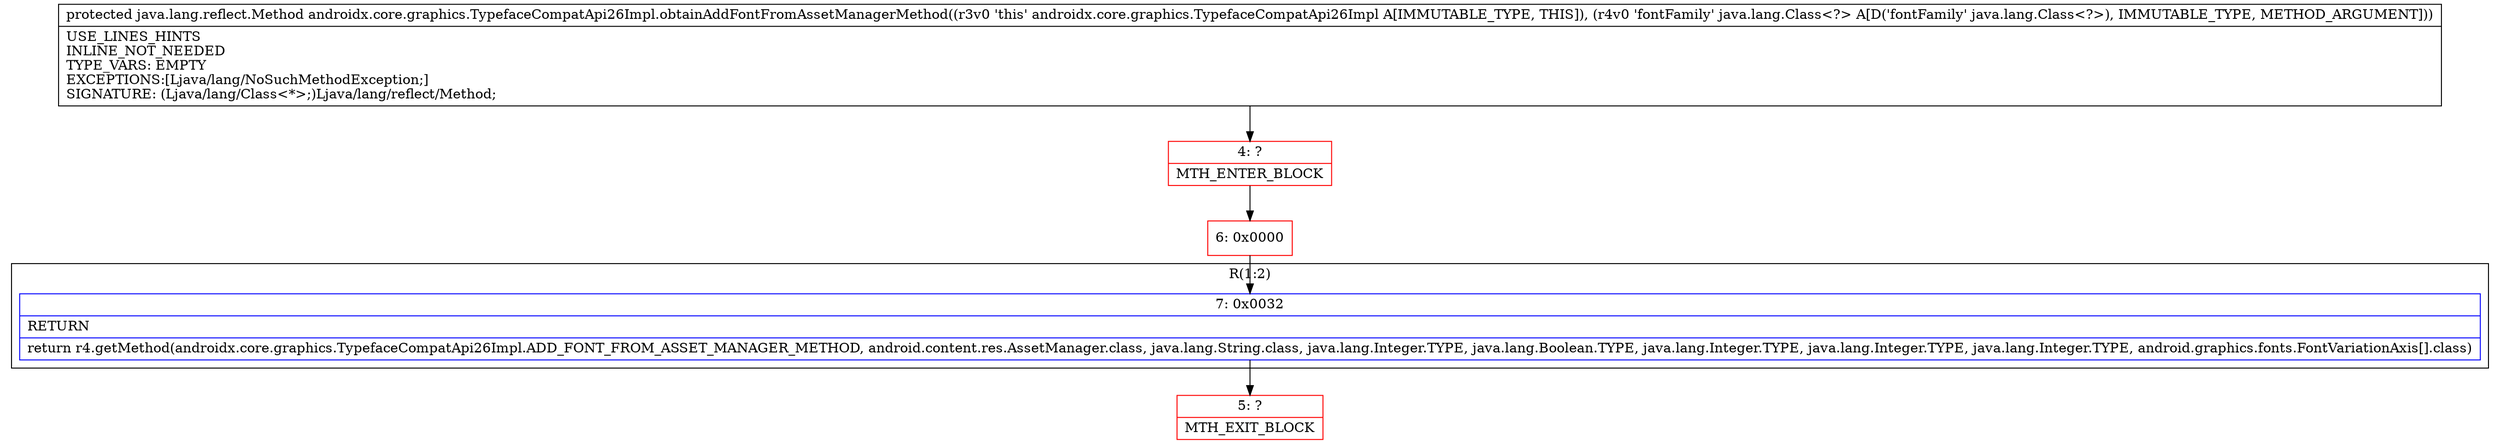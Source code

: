 digraph "CFG forandroidx.core.graphics.TypefaceCompatApi26Impl.obtainAddFontFromAssetManagerMethod(Ljava\/lang\/Class;)Ljava\/lang\/reflect\/Method;" {
subgraph cluster_Region_119700755 {
label = "R(1:2)";
node [shape=record,color=blue];
Node_7 [shape=record,label="{7\:\ 0x0032|RETURN\l|return r4.getMethod(androidx.core.graphics.TypefaceCompatApi26Impl.ADD_FONT_FROM_ASSET_MANAGER_METHOD, android.content.res.AssetManager.class, java.lang.String.class, java.lang.Integer.TYPE, java.lang.Boolean.TYPE, java.lang.Integer.TYPE, java.lang.Integer.TYPE, java.lang.Integer.TYPE, android.graphics.fonts.FontVariationAxis[].class)\l}"];
}
Node_4 [shape=record,color=red,label="{4\:\ ?|MTH_ENTER_BLOCK\l}"];
Node_6 [shape=record,color=red,label="{6\:\ 0x0000}"];
Node_5 [shape=record,color=red,label="{5\:\ ?|MTH_EXIT_BLOCK\l}"];
MethodNode[shape=record,label="{protected java.lang.reflect.Method androidx.core.graphics.TypefaceCompatApi26Impl.obtainAddFontFromAssetManagerMethod((r3v0 'this' androidx.core.graphics.TypefaceCompatApi26Impl A[IMMUTABLE_TYPE, THIS]), (r4v0 'fontFamily' java.lang.Class\<?\> A[D('fontFamily' java.lang.Class\<?\>), IMMUTABLE_TYPE, METHOD_ARGUMENT]))  | USE_LINES_HINTS\lINLINE_NOT_NEEDED\lTYPE_VARS: EMPTY\lEXCEPTIONS:[Ljava\/lang\/NoSuchMethodException;]\lSIGNATURE: (Ljava\/lang\/Class\<*\>;)Ljava\/lang\/reflect\/Method;\l}"];
MethodNode -> Node_4;Node_7 -> Node_5;
Node_4 -> Node_6;
Node_6 -> Node_7;
}

